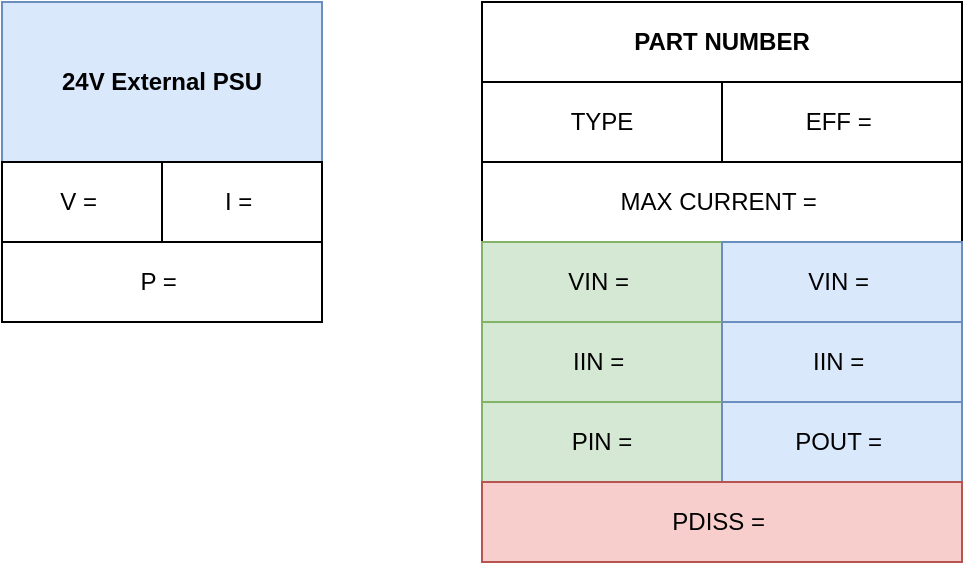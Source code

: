 <mxfile>
    <diagram id="PbjkyKgWk1K6CJeybQGS" name="Page-1">
        <mxGraphModel dx="185" dy="415" grid="1" gridSize="10" guides="1" tooltips="1" connect="1" arrows="1" fold="1" page="0" pageScale="1" pageWidth="850" pageHeight="1100" math="0" shadow="0">
            <root>
                <mxCell id="0"/>
                <mxCell id="1" parent="0"/>
                <mxCell id="2" value="&lt;b&gt;24V External PSU&lt;/b&gt;" style="rounded=0;whiteSpace=wrap;html=1;fillColor=#dae8fc;strokeColor=#6c8ebf;" vertex="1" parent="1">
                    <mxGeometry x="400" y="80" width="160" height="80" as="geometry"/>
                </mxCell>
                <mxCell id="3" value="V =&amp;nbsp;" style="rounded=0;whiteSpace=wrap;html=1;" vertex="1" parent="1">
                    <mxGeometry x="400" y="160" width="80" height="40" as="geometry"/>
                </mxCell>
                <mxCell id="4" value="I =&amp;nbsp;" style="rounded=0;whiteSpace=wrap;html=1;" vertex="1" parent="1">
                    <mxGeometry x="480" y="160" width="80" height="40" as="geometry"/>
                </mxCell>
                <mxCell id="5" value="P =&amp;nbsp;" style="rounded=0;whiteSpace=wrap;html=1;" vertex="1" parent="1">
                    <mxGeometry x="400" y="200" width="160" height="40" as="geometry"/>
                </mxCell>
                <mxCell id="28" value="" style="group;fontStyle=1" vertex="1" connectable="0" parent="1">
                    <mxGeometry x="640" y="80" width="240" height="280" as="geometry"/>
                </mxCell>
                <mxCell id="6" value="&lt;b&gt;PART NUMBER&lt;/b&gt;" style="rounded=0;whiteSpace=wrap;html=1;" vertex="1" parent="28">
                    <mxGeometry width="240" height="40" as="geometry"/>
                </mxCell>
                <mxCell id="7" value="TYPE" style="rounded=0;whiteSpace=wrap;html=1;" vertex="1" parent="28">
                    <mxGeometry y="40" width="120" height="40" as="geometry"/>
                </mxCell>
                <mxCell id="8" value="EFF =&amp;nbsp;" style="rounded=0;whiteSpace=wrap;html=1;" vertex="1" parent="28">
                    <mxGeometry x="120" y="40" width="120" height="40" as="geometry"/>
                </mxCell>
                <mxCell id="9" value="MAX CURRENT =&amp;nbsp;" style="rounded=0;whiteSpace=wrap;html=1;" vertex="1" parent="28">
                    <mxGeometry y="80" width="240" height="40" as="geometry"/>
                </mxCell>
                <mxCell id="10" value="VIN =&amp;nbsp;" style="rounded=0;whiteSpace=wrap;html=1;fillColor=#d5e8d4;strokeColor=#82b366;" vertex="1" parent="28">
                    <mxGeometry y="120" width="120" height="40" as="geometry"/>
                </mxCell>
                <mxCell id="11" value="IIN =&amp;nbsp;" style="rounded=0;whiteSpace=wrap;html=1;fillColor=#d5e8d4;strokeColor=#82b366;" vertex="1" parent="28">
                    <mxGeometry y="160" width="120" height="40" as="geometry"/>
                </mxCell>
                <mxCell id="12" value="PIN =" style="rounded=0;whiteSpace=wrap;html=1;fillColor=#d5e8d4;strokeColor=#82b366;" vertex="1" parent="28">
                    <mxGeometry y="200" width="120" height="40" as="geometry"/>
                </mxCell>
                <mxCell id="13" value="VIN =&amp;nbsp;" style="rounded=0;whiteSpace=wrap;html=1;fillColor=#dae8fc;strokeColor=#6c8ebf;" vertex="1" parent="28">
                    <mxGeometry x="120" y="120" width="120" height="40" as="geometry"/>
                </mxCell>
                <mxCell id="14" value="IIN =&amp;nbsp;" style="rounded=0;whiteSpace=wrap;html=1;fillColor=#dae8fc;strokeColor=#6c8ebf;" vertex="1" parent="28">
                    <mxGeometry x="120" y="160" width="120" height="40" as="geometry"/>
                </mxCell>
                <mxCell id="15" value="POUT =&amp;nbsp;" style="rounded=0;whiteSpace=wrap;html=1;fillColor=#dae8fc;strokeColor=#6c8ebf;" vertex="1" parent="28">
                    <mxGeometry x="120" y="200" width="120" height="40" as="geometry"/>
                </mxCell>
                <mxCell id="16" value="PDISS =&amp;nbsp;" style="rounded=0;whiteSpace=wrap;html=1;fillColor=#f8cecc;strokeColor=#b85450;" vertex="1" parent="28">
                    <mxGeometry y="240" width="240" height="40" as="geometry"/>
                </mxCell>
            </root>
        </mxGraphModel>
    </diagram>
</mxfile>
